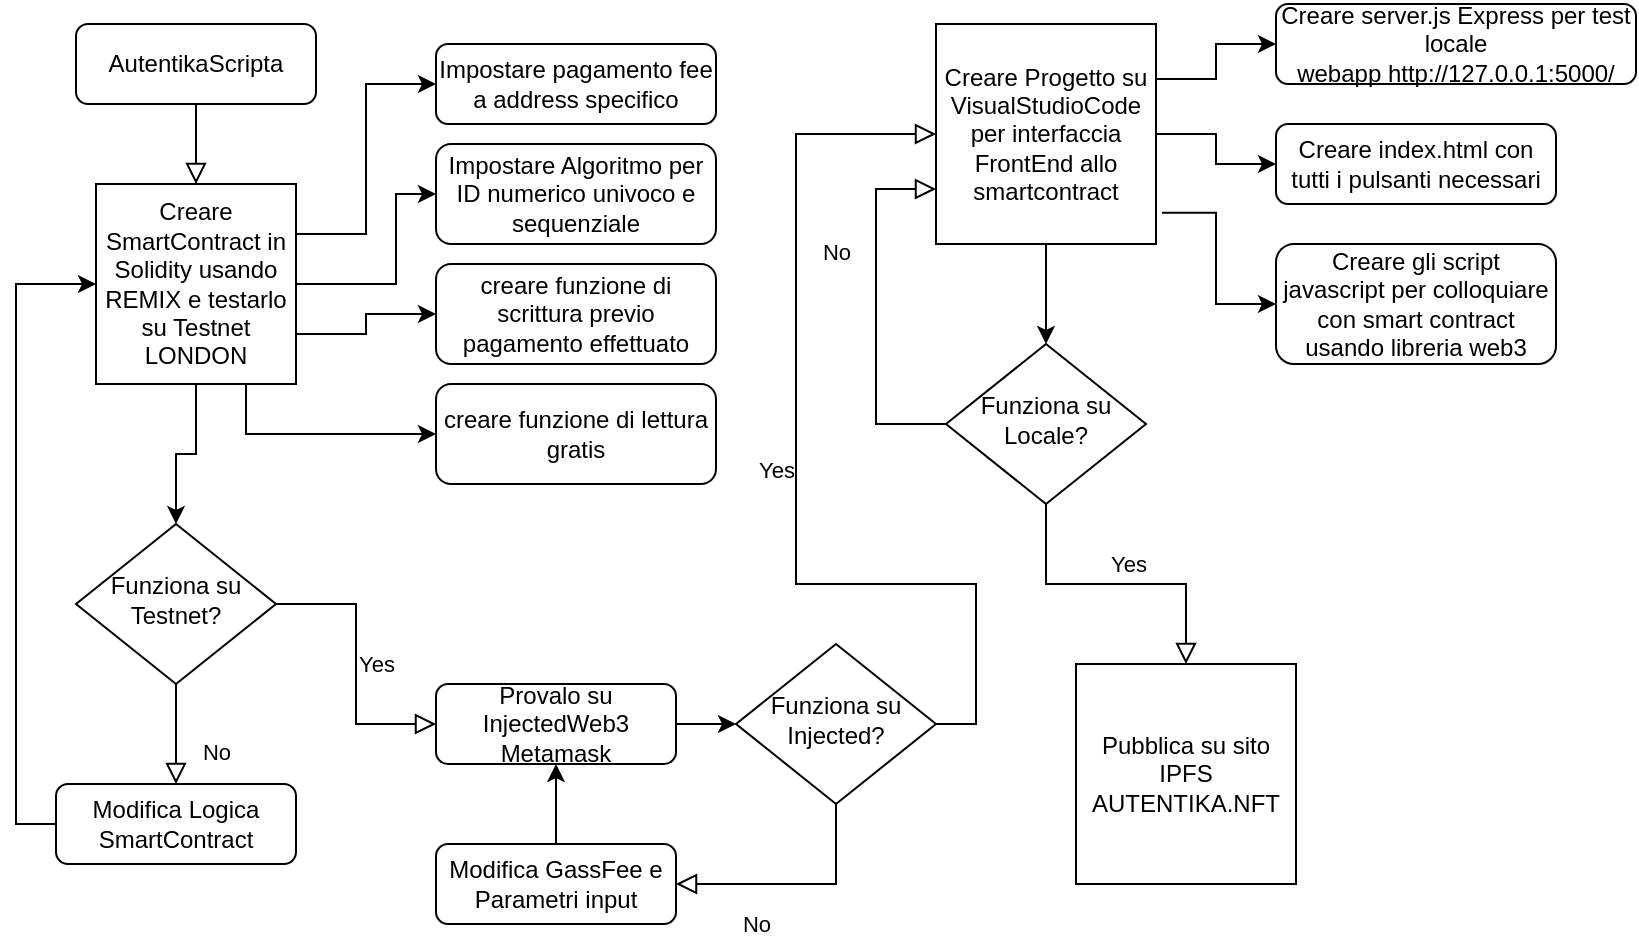 <mxfile version="20.7.4" type="github">
  <diagram id="C5RBs43oDa-KdzZeNtuy" name="Page-1">
    <mxGraphModel dx="1863" dy="549" grid="1" gridSize="10" guides="1" tooltips="1" connect="1" arrows="1" fold="1" page="1" pageScale="1" pageWidth="827" pageHeight="1169" math="0" shadow="0">
      <root>
        <mxCell id="WIyWlLk6GJQsqaUBKTNV-0" />
        <mxCell id="WIyWlLk6GJQsqaUBKTNV-1" parent="WIyWlLk6GJQsqaUBKTNV-0" />
        <mxCell id="WIyWlLk6GJQsqaUBKTNV-2" value="" style="rounded=0;html=1;jettySize=auto;orthogonalLoop=1;fontSize=11;endArrow=block;endFill=0;endSize=8;strokeWidth=1;shadow=0;labelBackgroundColor=none;edgeStyle=orthogonalEdgeStyle;entryX=0.5;entryY=0;entryDx=0;entryDy=0;" parent="WIyWlLk6GJQsqaUBKTNV-1" source="WIyWlLk6GJQsqaUBKTNV-3" target="DQTBP6IMitFv8wZQ9XvU-0" edge="1">
          <mxGeometry relative="1" as="geometry">
            <mxPoint x="220" y="170" as="targetPoint" />
          </mxGeometry>
        </mxCell>
        <mxCell id="WIyWlLk6GJQsqaUBKTNV-3" value="AutentikaScripta" style="rounded=1;whiteSpace=wrap;html=1;fontSize=12;glass=0;strokeWidth=1;shadow=0;" parent="WIyWlLk6GJQsqaUBKTNV-1" vertex="1">
          <mxGeometry x="30" y="20" width="120" height="40" as="geometry" />
        </mxCell>
        <mxCell id="WIyWlLk6GJQsqaUBKTNV-7" value="Impostare pagamento fee a address specifico" style="rounded=1;whiteSpace=wrap;html=1;fontSize=12;glass=0;strokeWidth=1;shadow=0;" parent="WIyWlLk6GJQsqaUBKTNV-1" vertex="1">
          <mxGeometry x="210" y="30" width="140" height="40" as="geometry" />
        </mxCell>
        <mxCell id="WIyWlLk6GJQsqaUBKTNV-8" value="No" style="rounded=0;html=1;jettySize=auto;orthogonalLoop=1;fontSize=11;endArrow=block;endFill=0;endSize=8;strokeWidth=1;shadow=0;labelBackgroundColor=none;edgeStyle=orthogonalEdgeStyle;" parent="WIyWlLk6GJQsqaUBKTNV-1" source="WIyWlLk6GJQsqaUBKTNV-10" target="WIyWlLk6GJQsqaUBKTNV-11" edge="1">
          <mxGeometry x="0.333" y="20" relative="1" as="geometry">
            <mxPoint as="offset" />
          </mxGeometry>
        </mxCell>
        <mxCell id="WIyWlLk6GJQsqaUBKTNV-9" value="Yes" style="edgeStyle=orthogonalEdgeStyle;rounded=0;html=1;jettySize=auto;orthogonalLoop=1;fontSize=11;endArrow=block;endFill=0;endSize=8;strokeWidth=1;shadow=0;labelBackgroundColor=none;" parent="WIyWlLk6GJQsqaUBKTNV-1" source="WIyWlLk6GJQsqaUBKTNV-10" target="WIyWlLk6GJQsqaUBKTNV-12" edge="1">
          <mxGeometry y="10" relative="1" as="geometry">
            <mxPoint as="offset" />
          </mxGeometry>
        </mxCell>
        <mxCell id="WIyWlLk6GJQsqaUBKTNV-10" value="Funziona su Testnet?" style="rhombus;whiteSpace=wrap;html=1;shadow=0;fontFamily=Helvetica;fontSize=12;align=center;strokeWidth=1;spacing=6;spacingTop=-4;" parent="WIyWlLk6GJQsqaUBKTNV-1" vertex="1">
          <mxGeometry x="30" y="270" width="100" height="80" as="geometry" />
        </mxCell>
        <mxCell id="DQTBP6IMitFv8wZQ9XvU-20" style="edgeStyle=orthogonalEdgeStyle;rounded=0;orthogonalLoop=1;jettySize=auto;html=1;exitX=0;exitY=0.5;exitDx=0;exitDy=0;entryX=0;entryY=0.5;entryDx=0;entryDy=0;" edge="1" parent="WIyWlLk6GJQsqaUBKTNV-1" source="WIyWlLk6GJQsqaUBKTNV-11" target="DQTBP6IMitFv8wZQ9XvU-0">
          <mxGeometry relative="1" as="geometry" />
        </mxCell>
        <mxCell id="WIyWlLk6GJQsqaUBKTNV-11" value="Modifica Logica SmartContract" style="rounded=1;whiteSpace=wrap;html=1;fontSize=12;glass=0;strokeWidth=1;shadow=0;" parent="WIyWlLk6GJQsqaUBKTNV-1" vertex="1">
          <mxGeometry x="20" y="400" width="120" height="40" as="geometry" />
        </mxCell>
        <mxCell id="DQTBP6IMitFv8wZQ9XvU-23" style="edgeStyle=orthogonalEdgeStyle;rounded=0;orthogonalLoop=1;jettySize=auto;html=1;exitX=1;exitY=0.5;exitDx=0;exitDy=0;entryX=0;entryY=0.5;entryDx=0;entryDy=0;" edge="1" parent="WIyWlLk6GJQsqaUBKTNV-1" source="WIyWlLk6GJQsqaUBKTNV-12" target="DQTBP6IMitFv8wZQ9XvU-21">
          <mxGeometry relative="1" as="geometry" />
        </mxCell>
        <mxCell id="WIyWlLk6GJQsqaUBKTNV-12" value="Provalo su InjectedWeb3 Metamask" style="rounded=1;whiteSpace=wrap;html=1;fontSize=12;glass=0;strokeWidth=1;shadow=0;" parent="WIyWlLk6GJQsqaUBKTNV-1" vertex="1">
          <mxGeometry x="210" y="350" width="120" height="40" as="geometry" />
        </mxCell>
        <mxCell id="DQTBP6IMitFv8wZQ9XvU-4" style="edgeStyle=orthogonalEdgeStyle;rounded=0;orthogonalLoop=1;jettySize=auto;html=1;exitX=1;exitY=0.25;exitDx=0;exitDy=0;entryX=0;entryY=0.5;entryDx=0;entryDy=0;" edge="1" parent="WIyWlLk6GJQsqaUBKTNV-1" source="DQTBP6IMitFv8wZQ9XvU-0" target="WIyWlLk6GJQsqaUBKTNV-7">
          <mxGeometry relative="1" as="geometry" />
        </mxCell>
        <mxCell id="DQTBP6IMitFv8wZQ9XvU-8" style="edgeStyle=orthogonalEdgeStyle;rounded=0;orthogonalLoop=1;jettySize=auto;html=1;exitX=1;exitY=0.5;exitDx=0;exitDy=0;entryX=0;entryY=0.5;entryDx=0;entryDy=0;" edge="1" parent="WIyWlLk6GJQsqaUBKTNV-1" source="DQTBP6IMitFv8wZQ9XvU-0" target="DQTBP6IMitFv8wZQ9XvU-5">
          <mxGeometry relative="1" as="geometry">
            <Array as="points">
              <mxPoint x="190" y="150" />
              <mxPoint x="190" y="105" />
            </Array>
          </mxGeometry>
        </mxCell>
        <mxCell id="DQTBP6IMitFv8wZQ9XvU-11" style="edgeStyle=orthogonalEdgeStyle;rounded=0;orthogonalLoop=1;jettySize=auto;html=1;exitX=1;exitY=0.75;exitDx=0;exitDy=0;entryX=0;entryY=0.5;entryDx=0;entryDy=0;" edge="1" parent="WIyWlLk6GJQsqaUBKTNV-1" source="DQTBP6IMitFv8wZQ9XvU-0" target="DQTBP6IMitFv8wZQ9XvU-9">
          <mxGeometry relative="1" as="geometry" />
        </mxCell>
        <mxCell id="DQTBP6IMitFv8wZQ9XvU-16" style="edgeStyle=orthogonalEdgeStyle;rounded=0;orthogonalLoop=1;jettySize=auto;html=1;exitX=0.75;exitY=1;exitDx=0;exitDy=0;entryX=0;entryY=0.5;entryDx=0;entryDy=0;" edge="1" parent="WIyWlLk6GJQsqaUBKTNV-1" source="DQTBP6IMitFv8wZQ9XvU-0" target="DQTBP6IMitFv8wZQ9XvU-12">
          <mxGeometry relative="1" as="geometry" />
        </mxCell>
        <mxCell id="DQTBP6IMitFv8wZQ9XvU-18" style="edgeStyle=orthogonalEdgeStyle;rounded=0;orthogonalLoop=1;jettySize=auto;html=1;exitX=0.5;exitY=1;exitDx=0;exitDy=0;entryX=0.5;entryY=0;entryDx=0;entryDy=0;" edge="1" parent="WIyWlLk6GJQsqaUBKTNV-1" source="DQTBP6IMitFv8wZQ9XvU-0" target="WIyWlLk6GJQsqaUBKTNV-10">
          <mxGeometry relative="1" as="geometry" />
        </mxCell>
        <mxCell id="DQTBP6IMitFv8wZQ9XvU-0" value="Creare SmartContract in Solidity usando REMIX e testarlo su Testnet LONDON" style="whiteSpace=wrap;html=1;aspect=fixed;" vertex="1" parent="WIyWlLk6GJQsqaUBKTNV-1">
          <mxGeometry x="40" y="100" width="100" height="100" as="geometry" />
        </mxCell>
        <mxCell id="DQTBP6IMitFv8wZQ9XvU-5" value="Impostare Algoritmo per ID numerico univoco e sequenziale" style="rounded=1;whiteSpace=wrap;html=1;fontSize=12;glass=0;strokeWidth=1;shadow=0;" vertex="1" parent="WIyWlLk6GJQsqaUBKTNV-1">
          <mxGeometry x="210" y="80" width="140" height="50" as="geometry" />
        </mxCell>
        <mxCell id="DQTBP6IMitFv8wZQ9XvU-9" value="creare funzione di scrittura previo pagamento effettuato" style="rounded=1;whiteSpace=wrap;html=1;fontSize=12;glass=0;strokeWidth=1;shadow=0;" vertex="1" parent="WIyWlLk6GJQsqaUBKTNV-1">
          <mxGeometry x="210" y="140" width="140" height="50" as="geometry" />
        </mxCell>
        <mxCell id="DQTBP6IMitFv8wZQ9XvU-12" value="creare funzione di lettura gratis" style="rounded=1;whiteSpace=wrap;html=1;fontSize=12;glass=0;strokeWidth=1;shadow=0;" vertex="1" parent="WIyWlLk6GJQsqaUBKTNV-1">
          <mxGeometry x="210" y="200" width="140" height="50" as="geometry" />
        </mxCell>
        <mxCell id="DQTBP6IMitFv8wZQ9XvU-21" value="Funziona su Injected?" style="rhombus;whiteSpace=wrap;html=1;shadow=0;fontFamily=Helvetica;fontSize=12;align=center;strokeWidth=1;spacing=6;spacingTop=-4;" vertex="1" parent="WIyWlLk6GJQsqaUBKTNV-1">
          <mxGeometry x="360" y="330" width="100" height="80" as="geometry" />
        </mxCell>
        <mxCell id="DQTBP6IMitFv8wZQ9XvU-25" value="No" style="rounded=0;html=1;jettySize=auto;orthogonalLoop=1;fontSize=11;endArrow=block;endFill=0;endSize=8;strokeWidth=1;shadow=0;labelBackgroundColor=none;edgeStyle=orthogonalEdgeStyle;exitX=0.5;exitY=1;exitDx=0;exitDy=0;entryX=1;entryY=0.5;entryDx=0;entryDy=0;" edge="1" parent="WIyWlLk6GJQsqaUBKTNV-1" source="DQTBP6IMitFv8wZQ9XvU-21" target="DQTBP6IMitFv8wZQ9XvU-26">
          <mxGeometry x="0.333" y="20" relative="1" as="geometry">
            <mxPoint as="offset" />
            <mxPoint x="350" y="430" as="sourcePoint" />
            <mxPoint x="440" y="460" as="targetPoint" />
            <Array as="points">
              <mxPoint x="410" y="450" />
            </Array>
          </mxGeometry>
        </mxCell>
        <mxCell id="DQTBP6IMitFv8wZQ9XvU-30" style="edgeStyle=orthogonalEdgeStyle;rounded=0;orthogonalLoop=1;jettySize=auto;html=1;exitX=0.5;exitY=0;exitDx=0;exitDy=0;entryX=0.5;entryY=1;entryDx=0;entryDy=0;" edge="1" parent="WIyWlLk6GJQsqaUBKTNV-1" source="DQTBP6IMitFv8wZQ9XvU-26" target="WIyWlLk6GJQsqaUBKTNV-12">
          <mxGeometry relative="1" as="geometry" />
        </mxCell>
        <mxCell id="DQTBP6IMitFv8wZQ9XvU-26" value="Modifica GassFee e Parametri input" style="rounded=1;whiteSpace=wrap;html=1;fontSize=12;glass=0;strokeWidth=1;shadow=0;" vertex="1" parent="WIyWlLk6GJQsqaUBKTNV-1">
          <mxGeometry x="210" y="430" width="120" height="40" as="geometry" />
        </mxCell>
        <mxCell id="DQTBP6IMitFv8wZQ9XvU-35" style="edgeStyle=orthogonalEdgeStyle;rounded=0;orthogonalLoop=1;jettySize=auto;html=1;exitX=1;exitY=0.25;exitDx=0;exitDy=0;entryX=0;entryY=0.5;entryDx=0;entryDy=0;" edge="1" parent="WIyWlLk6GJQsqaUBKTNV-1" source="DQTBP6IMitFv8wZQ9XvU-31" target="DQTBP6IMitFv8wZQ9XvU-33">
          <mxGeometry relative="1" as="geometry" />
        </mxCell>
        <mxCell id="DQTBP6IMitFv8wZQ9XvU-38" style="edgeStyle=orthogonalEdgeStyle;rounded=0;orthogonalLoop=1;jettySize=auto;html=1;exitX=1;exitY=0.5;exitDx=0;exitDy=0;entryX=0;entryY=0.5;entryDx=0;entryDy=0;" edge="1" parent="WIyWlLk6GJQsqaUBKTNV-1" source="DQTBP6IMitFv8wZQ9XvU-31" target="DQTBP6IMitFv8wZQ9XvU-36">
          <mxGeometry relative="1" as="geometry" />
        </mxCell>
        <mxCell id="DQTBP6IMitFv8wZQ9XvU-45" style="edgeStyle=orthogonalEdgeStyle;rounded=0;orthogonalLoop=1;jettySize=auto;html=1;exitX=0.5;exitY=1;exitDx=0;exitDy=0;entryX=0.5;entryY=0;entryDx=0;entryDy=0;" edge="1" parent="WIyWlLk6GJQsqaUBKTNV-1" source="DQTBP6IMitFv8wZQ9XvU-31" target="DQTBP6IMitFv8wZQ9XvU-42">
          <mxGeometry relative="1" as="geometry" />
        </mxCell>
        <mxCell id="DQTBP6IMitFv8wZQ9XvU-31" value="Creare Progetto su VisualStudioCode per interfaccia FrontEnd allo smartcontract" style="whiteSpace=wrap;html=1;aspect=fixed;" vertex="1" parent="WIyWlLk6GJQsqaUBKTNV-1">
          <mxGeometry x="460" y="20" width="110" height="110" as="geometry" />
        </mxCell>
        <mxCell id="DQTBP6IMitFv8wZQ9XvU-32" value="Yes" style="edgeStyle=orthogonalEdgeStyle;rounded=0;html=1;jettySize=auto;orthogonalLoop=1;fontSize=11;endArrow=block;endFill=0;endSize=8;strokeWidth=1;shadow=0;labelBackgroundColor=none;exitX=1;exitY=0.5;exitDx=0;exitDy=0;entryX=0;entryY=0.5;entryDx=0;entryDy=0;" edge="1" parent="WIyWlLk6GJQsqaUBKTNV-1" source="DQTBP6IMitFv8wZQ9XvU-21" target="DQTBP6IMitFv8wZQ9XvU-31">
          <mxGeometry y="10" relative="1" as="geometry">
            <mxPoint as="offset" />
            <mxPoint x="520" y="250" as="sourcePoint" />
            <mxPoint x="380" y="60" as="targetPoint" />
            <Array as="points">
              <mxPoint x="480" y="370" />
              <mxPoint x="480" y="300" />
              <mxPoint x="390" y="300" />
              <mxPoint x="390" y="75" />
            </Array>
          </mxGeometry>
        </mxCell>
        <mxCell id="DQTBP6IMitFv8wZQ9XvU-33" value="Creare server.js Express per test locale webapp&amp;nbsp;http://127.0.0.1:5000/" style="rounded=1;whiteSpace=wrap;html=1;fontSize=12;glass=0;strokeWidth=1;shadow=0;" vertex="1" parent="WIyWlLk6GJQsqaUBKTNV-1">
          <mxGeometry x="630" y="10" width="180" height="40" as="geometry" />
        </mxCell>
        <mxCell id="DQTBP6IMitFv8wZQ9XvU-36" value="Creare index.html con tutti i pulsanti necessari" style="rounded=1;whiteSpace=wrap;html=1;fontSize=12;glass=0;strokeWidth=1;shadow=0;" vertex="1" parent="WIyWlLk6GJQsqaUBKTNV-1">
          <mxGeometry x="630" y="70" width="140" height="40" as="geometry" />
        </mxCell>
        <mxCell id="DQTBP6IMitFv8wZQ9XvU-39" value="Creare gli script javascript per colloquiare con smart contract usando libreria web3" style="rounded=1;whiteSpace=wrap;html=1;fontSize=12;glass=0;strokeWidth=1;shadow=0;" vertex="1" parent="WIyWlLk6GJQsqaUBKTNV-1">
          <mxGeometry x="630" y="130" width="140" height="60" as="geometry" />
        </mxCell>
        <mxCell id="DQTBP6IMitFv8wZQ9XvU-41" style="edgeStyle=orthogonalEdgeStyle;rounded=0;orthogonalLoop=1;jettySize=auto;html=1;exitX=1.027;exitY=0.858;exitDx=0;exitDy=0;entryX=0;entryY=0.5;entryDx=0;entryDy=0;exitPerimeter=0;" edge="1" parent="WIyWlLk6GJQsqaUBKTNV-1" source="DQTBP6IMitFv8wZQ9XvU-31" target="DQTBP6IMitFv8wZQ9XvU-39">
          <mxGeometry relative="1" as="geometry">
            <mxPoint x="580" y="85" as="sourcePoint" />
            <mxPoint x="640" y="100" as="targetPoint" />
          </mxGeometry>
        </mxCell>
        <mxCell id="DQTBP6IMitFv8wZQ9XvU-42" value="Funziona su Locale?" style="rhombus;whiteSpace=wrap;html=1;shadow=0;fontFamily=Helvetica;fontSize=12;align=center;strokeWidth=1;spacing=6;spacingTop=-4;" vertex="1" parent="WIyWlLk6GJQsqaUBKTNV-1">
          <mxGeometry x="465" y="180" width="100" height="80" as="geometry" />
        </mxCell>
        <mxCell id="DQTBP6IMitFv8wZQ9XvU-43" value="No" style="rounded=0;html=1;jettySize=auto;orthogonalLoop=1;fontSize=11;endArrow=block;endFill=0;endSize=8;strokeWidth=1;shadow=0;labelBackgroundColor=none;edgeStyle=orthogonalEdgeStyle;exitX=0;exitY=0.5;exitDx=0;exitDy=0;entryX=0;entryY=0.75;entryDx=0;entryDy=0;" edge="1" parent="WIyWlLk6GJQsqaUBKTNV-1" source="DQTBP6IMitFv8wZQ9XvU-42" target="DQTBP6IMitFv8wZQ9XvU-31">
          <mxGeometry x="0.333" y="20" relative="1" as="geometry">
            <mxPoint as="offset" />
            <mxPoint x="640" y="280" as="sourcePoint" />
            <mxPoint x="560" y="320" as="targetPoint" />
            <Array as="points">
              <mxPoint x="430" y="220" />
              <mxPoint x="430" y="103" />
            </Array>
          </mxGeometry>
        </mxCell>
        <mxCell id="DQTBP6IMitFv8wZQ9XvU-46" value="Yes" style="edgeStyle=orthogonalEdgeStyle;rounded=0;html=1;jettySize=auto;orthogonalLoop=1;fontSize=11;endArrow=block;endFill=0;endSize=8;strokeWidth=1;shadow=0;labelBackgroundColor=none;exitX=0.5;exitY=1;exitDx=0;exitDy=0;entryX=0.5;entryY=0;entryDx=0;entryDy=0;" edge="1" parent="WIyWlLk6GJQsqaUBKTNV-1" source="DQTBP6IMitFv8wZQ9XvU-42" target="DQTBP6IMitFv8wZQ9XvU-47">
          <mxGeometry x="0.083" y="10" relative="1" as="geometry">
            <mxPoint as="offset" />
            <mxPoint x="475" y="280" as="sourcePoint" />
            <mxPoint x="555" y="340" as="targetPoint" />
          </mxGeometry>
        </mxCell>
        <mxCell id="DQTBP6IMitFv8wZQ9XvU-47" value="Pubblica su sito IPFS AUTENTIKA.NFT" style="whiteSpace=wrap;html=1;aspect=fixed;" vertex="1" parent="WIyWlLk6GJQsqaUBKTNV-1">
          <mxGeometry x="530" y="340" width="110" height="110" as="geometry" />
        </mxCell>
      </root>
    </mxGraphModel>
  </diagram>
</mxfile>
